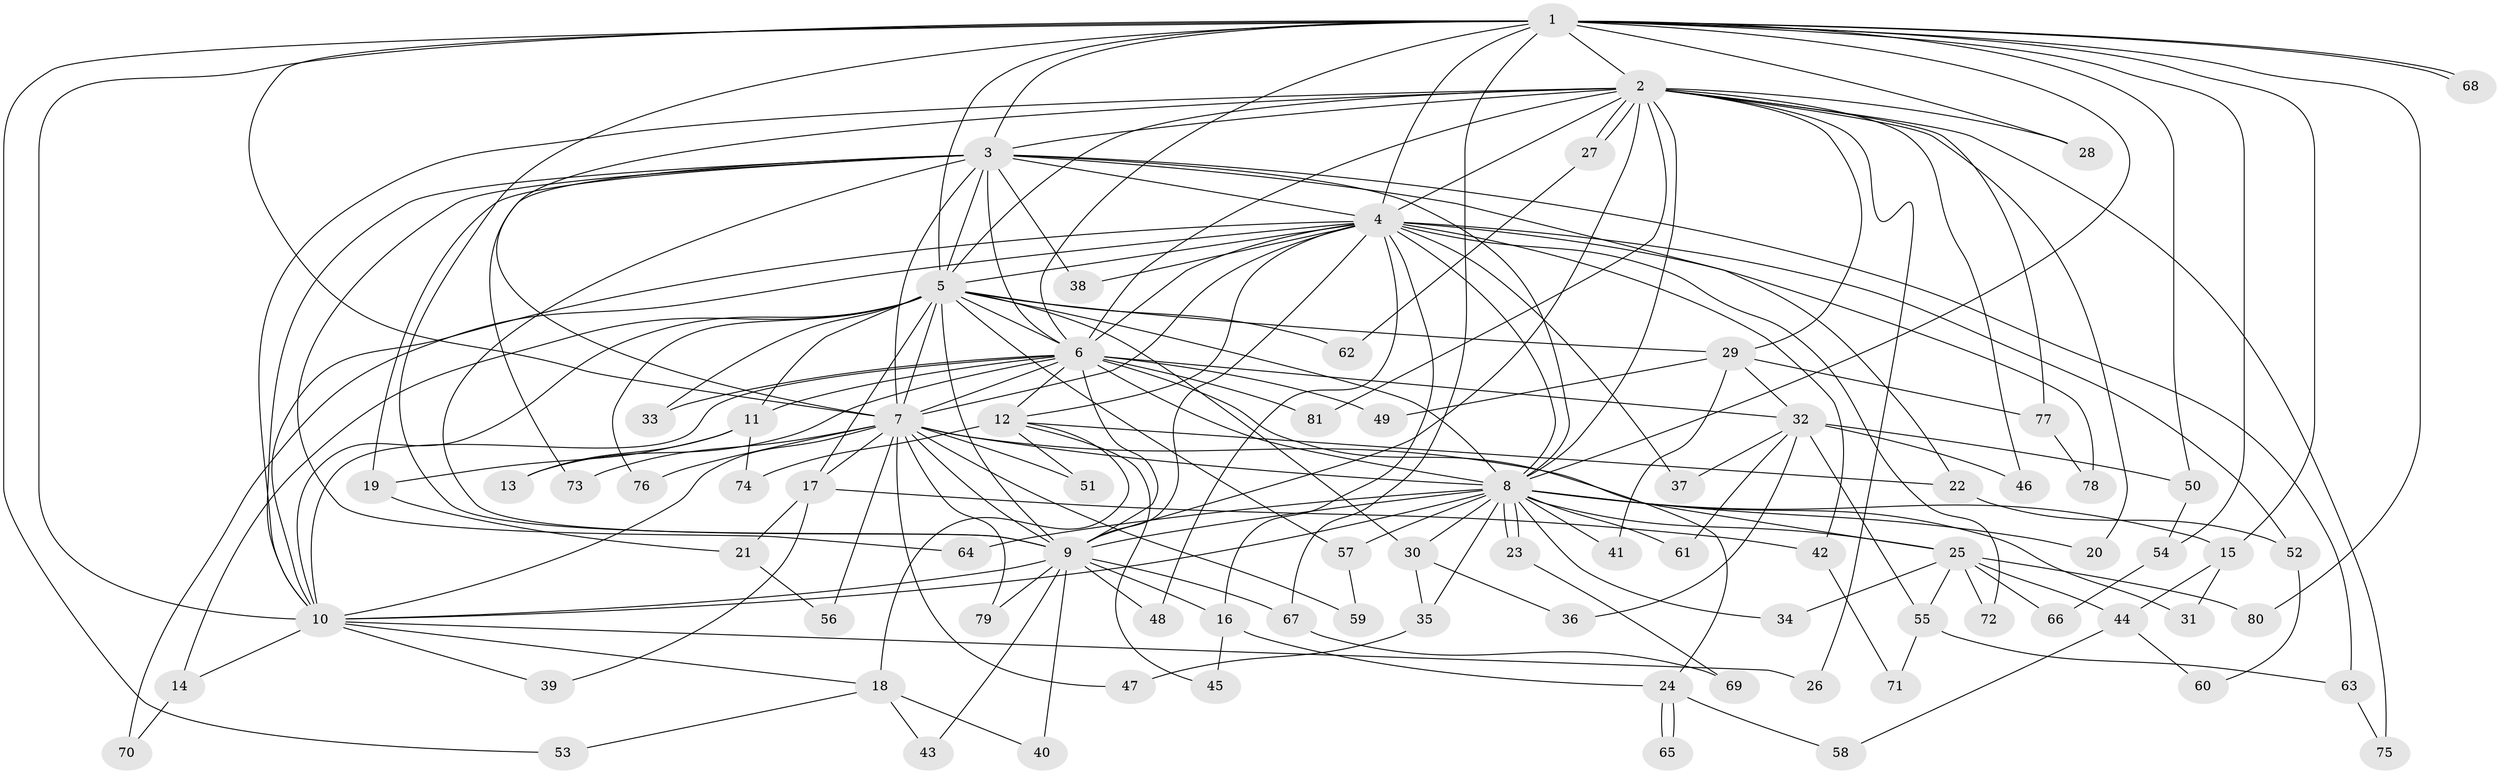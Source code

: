 // coarse degree distribution, {15: 0.017241379310344827, 23: 0.017241379310344827, 13: 0.034482758620689655, 17: 0.034482758620689655, 18: 0.017241379310344827, 19: 0.017241379310344827, 12: 0.017241379310344827, 5: 0.06896551724137931, 7: 0.034482758620689655, 2: 0.43103448275862066, 3: 0.20689655172413793, 6: 0.034482758620689655, 4: 0.034482758620689655, 10: 0.017241379310344827, 1: 0.017241379310344827}
// Generated by graph-tools (version 1.1) at 2025/23/03/03/25 07:23:41]
// undirected, 81 vertices, 187 edges
graph export_dot {
graph [start="1"]
  node [color=gray90,style=filled];
  1;
  2;
  3;
  4;
  5;
  6;
  7;
  8;
  9;
  10;
  11;
  12;
  13;
  14;
  15;
  16;
  17;
  18;
  19;
  20;
  21;
  22;
  23;
  24;
  25;
  26;
  27;
  28;
  29;
  30;
  31;
  32;
  33;
  34;
  35;
  36;
  37;
  38;
  39;
  40;
  41;
  42;
  43;
  44;
  45;
  46;
  47;
  48;
  49;
  50;
  51;
  52;
  53;
  54;
  55;
  56;
  57;
  58;
  59;
  60;
  61;
  62;
  63;
  64;
  65;
  66;
  67;
  68;
  69;
  70;
  71;
  72;
  73;
  74;
  75;
  76;
  77;
  78;
  79;
  80;
  81;
  1 -- 2;
  1 -- 3;
  1 -- 4;
  1 -- 5;
  1 -- 6;
  1 -- 7;
  1 -- 8;
  1 -- 9;
  1 -- 10;
  1 -- 15;
  1 -- 28;
  1 -- 50;
  1 -- 53;
  1 -- 54;
  1 -- 67;
  1 -- 68;
  1 -- 68;
  1 -- 80;
  2 -- 3;
  2 -- 4;
  2 -- 5;
  2 -- 6;
  2 -- 7;
  2 -- 8;
  2 -- 9;
  2 -- 10;
  2 -- 20;
  2 -- 26;
  2 -- 27;
  2 -- 27;
  2 -- 28;
  2 -- 29;
  2 -- 46;
  2 -- 75;
  2 -- 77;
  2 -- 81;
  3 -- 4;
  3 -- 5;
  3 -- 6;
  3 -- 7;
  3 -- 8;
  3 -- 9;
  3 -- 10;
  3 -- 19;
  3 -- 22;
  3 -- 38;
  3 -- 63;
  3 -- 64;
  3 -- 73;
  4 -- 5;
  4 -- 6;
  4 -- 7;
  4 -- 8;
  4 -- 9;
  4 -- 10;
  4 -- 12;
  4 -- 16;
  4 -- 37;
  4 -- 38;
  4 -- 42;
  4 -- 48;
  4 -- 52;
  4 -- 70;
  4 -- 72;
  4 -- 78;
  5 -- 6;
  5 -- 7;
  5 -- 8;
  5 -- 9;
  5 -- 10;
  5 -- 11;
  5 -- 14;
  5 -- 17;
  5 -- 29;
  5 -- 30;
  5 -- 33;
  5 -- 57;
  5 -- 62;
  5 -- 76;
  6 -- 7;
  6 -- 8;
  6 -- 9;
  6 -- 10;
  6 -- 11;
  6 -- 12;
  6 -- 13;
  6 -- 24;
  6 -- 32;
  6 -- 33;
  6 -- 49;
  6 -- 81;
  7 -- 8;
  7 -- 9;
  7 -- 10;
  7 -- 17;
  7 -- 25;
  7 -- 47;
  7 -- 51;
  7 -- 56;
  7 -- 59;
  7 -- 73;
  7 -- 76;
  7 -- 79;
  8 -- 9;
  8 -- 10;
  8 -- 15;
  8 -- 20;
  8 -- 23;
  8 -- 23;
  8 -- 25;
  8 -- 30;
  8 -- 31;
  8 -- 34;
  8 -- 35;
  8 -- 41;
  8 -- 57;
  8 -- 61;
  8 -- 64;
  9 -- 10;
  9 -- 16;
  9 -- 40;
  9 -- 43;
  9 -- 48;
  9 -- 67;
  9 -- 79;
  10 -- 14;
  10 -- 18;
  10 -- 26;
  10 -- 39;
  11 -- 13;
  11 -- 19;
  11 -- 74;
  12 -- 18;
  12 -- 22;
  12 -- 45;
  12 -- 51;
  12 -- 74;
  14 -- 70;
  15 -- 31;
  15 -- 44;
  16 -- 24;
  16 -- 45;
  17 -- 21;
  17 -- 39;
  17 -- 42;
  18 -- 40;
  18 -- 43;
  18 -- 53;
  19 -- 21;
  21 -- 56;
  22 -- 52;
  23 -- 69;
  24 -- 58;
  24 -- 65;
  24 -- 65;
  25 -- 34;
  25 -- 44;
  25 -- 55;
  25 -- 66;
  25 -- 72;
  25 -- 80;
  27 -- 62;
  29 -- 32;
  29 -- 41;
  29 -- 49;
  29 -- 77;
  30 -- 35;
  30 -- 36;
  32 -- 36;
  32 -- 37;
  32 -- 46;
  32 -- 50;
  32 -- 55;
  32 -- 61;
  35 -- 47;
  42 -- 71;
  44 -- 58;
  44 -- 60;
  50 -- 54;
  52 -- 60;
  54 -- 66;
  55 -- 63;
  55 -- 71;
  57 -- 59;
  63 -- 75;
  67 -- 69;
  77 -- 78;
}

